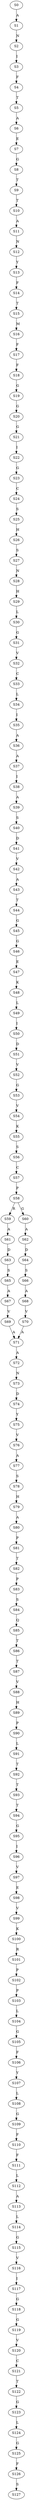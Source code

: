 strict digraph  {
	S0 -> S1 [ label = A ];
	S1 -> S2 [ label = N ];
	S2 -> S3 [ label = I ];
	S3 -> S4 [ label = F ];
	S4 -> S5 [ label = T ];
	S5 -> S6 [ label = A ];
	S6 -> S7 [ label = E ];
	S7 -> S8 [ label = G ];
	S8 -> S9 [ label = T ];
	S9 -> S10 [ label = T ];
	S10 -> S11 [ label = A ];
	S11 -> S12 [ label = N ];
	S12 -> S13 [ label = Y ];
	S13 -> S14 [ label = F ];
	S14 -> S15 [ label = T ];
	S15 -> S16 [ label = M ];
	S16 -> S17 [ label = F ];
	S17 -> S18 [ label = F ];
	S18 -> S19 [ label = G ];
	S19 -> S20 [ label = G ];
	S20 -> S21 [ label = G ];
	S21 -> S22 [ label = I ];
	S22 -> S23 [ label = G ];
	S23 -> S24 [ label = C ];
	S24 -> S25 [ label = S ];
	S25 -> S26 [ label = H ];
	S26 -> S27 [ label = S ];
	S27 -> S28 [ label = N ];
	S28 -> S29 [ label = H ];
	S29 -> S30 [ label = L ];
	S30 -> S31 [ label = G ];
	S31 -> S32 [ label = V ];
	S32 -> S33 [ label = C ];
	S33 -> S34 [ label = L ];
	S34 -> S35 [ label = I ];
	S35 -> S36 [ label = A ];
	S36 -> S37 [ label = A ];
	S37 -> S38 [ label = I ];
	S38 -> S39 [ label = A ];
	S39 -> S40 [ label = S ];
	S40 -> S41 [ label = D ];
	S41 -> S42 [ label = V ];
	S42 -> S43 [ label = A ];
	S43 -> S44 [ label = T ];
	S44 -> S45 [ label = G ];
	S45 -> S46 [ label = G ];
	S46 -> S47 [ label = E ];
	S47 -> S48 [ label = K ];
	S48 -> S49 [ label = L ];
	S49 -> S50 [ label = I ];
	S50 -> S51 [ label = D ];
	S51 -> S52 [ label = V ];
	S52 -> S53 [ label = G ];
	S53 -> S54 [ label = V ];
	S54 -> S55 [ label = K ];
	S55 -> S56 [ label = S ];
	S56 -> S57 [ label = C ];
	S57 -> S58 [ label = P ];
	S58 -> S59 [ label = R ];
	S58 -> S60 [ label = G ];
	S59 -> S61 [ label = A ];
	S60 -> S62 [ label = A ];
	S61 -> S63 [ label = D ];
	S62 -> S64 [ label = D ];
	S63 -> S65 [ label = S ];
	S64 -> S66 [ label = S ];
	S65 -> S67 [ label = A ];
	S66 -> S68 [ label = A ];
	S67 -> S69 [ label = V ];
	S68 -> S70 [ label = V ];
	S69 -> S71 [ label = A ];
	S70 -> S71 [ label = A ];
	S71 -> S72 [ label = A ];
	S72 -> S73 [ label = N ];
	S73 -> S74 [ label = D ];
	S74 -> S75 [ label = Y ];
	S75 -> S76 [ label = V ];
	S76 -> S77 [ label = A ];
	S77 -> S78 [ label = S ];
	S78 -> S79 [ label = H ];
	S79 -> S80 [ label = A ];
	S80 -> S81 [ label = P ];
	S81 -> S82 [ label = T ];
	S82 -> S83 [ label = P ];
	S83 -> S84 [ label = S ];
	S84 -> S85 [ label = Q ];
	S85 -> S86 [ label = T ];
	S86 -> S87 [ label = T ];
	S87 -> S88 [ label = V ];
	S88 -> S89 [ label = H ];
	S89 -> S90 [ label = P ];
	S90 -> S91 [ label = L ];
	S91 -> S92 [ label = T ];
	S92 -> S93 [ label = T ];
	S93 -> S94 [ label = T ];
	S94 -> S95 [ label = G ];
	S95 -> S96 [ label = I ];
	S96 -> S97 [ label = V ];
	S97 -> S98 [ label = E ];
	S98 -> S99 [ label = V ];
	S99 -> S100 [ label = K ];
	S100 -> S101 [ label = R ];
	S101 -> S102 [ label = P ];
	S102 -> S103 [ label = P ];
	S103 -> S104 [ label = L ];
	S104 -> S105 [ label = G ];
	S105 -> S106 [ label = F ];
	S106 -> S107 [ label = Y ];
	S107 -> S108 [ label = L ];
	S108 -> S109 [ label = G ];
	S109 -> S110 [ label = F ];
	S110 -> S111 [ label = F ];
	S111 -> S112 [ label = L ];
	S112 -> S113 [ label = A ];
	S113 -> S114 [ label = L ];
	S114 -> S115 [ label = G ];
	S115 -> S116 [ label = V ];
	S116 -> S117 [ label = I ];
	S117 -> S118 [ label = G ];
	S118 -> S119 [ label = G ];
	S119 -> S120 [ label = V ];
	S120 -> S121 [ label = C ];
	S121 -> S122 [ label = T ];
	S122 -> S123 [ label = G ];
	S123 -> S124 [ label = L ];
	S124 -> S125 [ label = G ];
	S125 -> S126 [ label = F ];
	S126 -> S127 [ label = S ];
}
